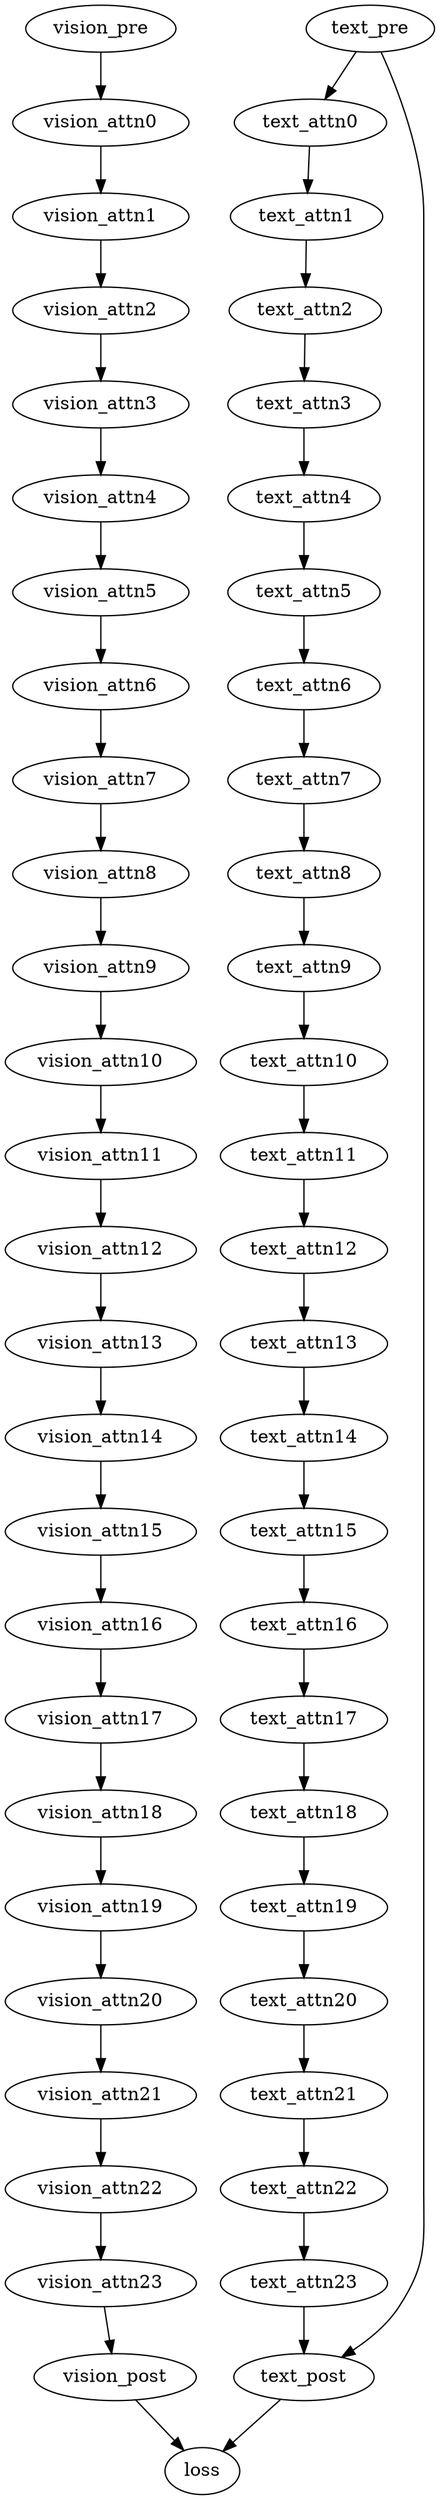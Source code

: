 digraph ViT_L_16_bigT {
    0 [label="vision_pre"];
    1 [label="vision_attn0"];
    2 [label="vision_attn1"];
    3 [label="vision_attn2"];
    4 [label="vision_attn3"];
    5 [label="vision_attn4"];
    6 [label="vision_attn5"];
    7 [label="vision_attn6"];
    8 [label="vision_attn7"];
    9 [label="vision_attn8"];
    10 [label="vision_attn9"];
    11 [label="vision_attn10"];
    12 [label="vision_attn11"];
    13 [label="vision_attn12"];
    14 [label="vision_attn13"];
    15 [label="vision_attn14"];
    16 [label="vision_attn15"];
    17 [label="vision_attn16"];
    18 [label="vision_attn17"];
    19 [label="vision_attn18"];
    20 [label="vision_attn19"];
    21 [label="vision_attn20"];
    22 [label="vision_attn21"];
    23 [label="vision_attn22"];
    24 [label="vision_attn23"];
    25 [label="vision_post"];
    26 [label="text_pre"];
    27 [label="text_attn0"];
    28 [label="text_attn1"];
    29 [label="text_attn2"];
    30 [label="text_attn3"];
    31 [label="text_attn4"];
    32 [label="text_attn5"];
    33 [label="text_attn6"];
    34 [label="text_attn7"];
    35 [label="text_attn8"];
    36 [label="text_attn9"];
    37 [label="text_attn10"];
    38 [label="text_attn11"];
    39 [label="text_attn12"];
    40 [label="text_attn13"];
    41 [label="text_attn14"];
    42 [label="text_attn15"];
    43 [label="text_attn16"];
    44 [label="text_attn17"];
    45 [label="text_attn18"];
    46 [label="text_attn19"];
    47 [label="text_attn20"];
    48 [label="text_attn21"];
    49 [label="text_attn22"];
    50 [label="text_attn23"];    
    51 [label="text_post"];
    52 [label="loss"];
    0 -> 1 [map_out_in="0_0"];
    1 -> 2 [map_out_in="0_0"];
    2 -> 3 [map_out_in="0_0"];
    3 -> 4 [map_out_in="0_0"];
    4 -> 5 [map_out_in="0_0"];
    5 -> 6 [map_out_in="0_0"];
    6 -> 7 [map_out_in="0_0"];
    7 -> 8 [map_out_in="0_0"];
    8 -> 9 [map_out_in="0_0"];
    9 -> 10 [map_out_in="0_0"];
    10 -> 11 [map_out_in="0_0"];
    11 -> 12 [map_out_in="0_0"];
    12 -> 13 [map_out_in="0_0"];
    13 -> 14 [map_out_in="0_0"];
    14 -> 15 [map_out_in="0_0"];
    15 -> 16 [map_out_in="0_0"];
    16 -> 17 [map_out_in="0_0"];
    17 -> 18 [map_out_in="0_0"];
    18 -> 19 [map_out_in="0_0"];
    19 -> 20 [map_out_in="0_0"];
    20 -> 21 [map_out_in="0_0"];
    21 -> 22 [map_out_in="0_0"];
    22 -> 23 [map_out_in="0_0"];
    23 -> 24 [map_out_in="0_0"];
    24 -> 25 [map_out_in="0_0"];
    25 -> 52 [map_out_in="0_0"];    
    26 -> 27 [map_out_in="0_0,1_1"];
    26 -> 51 [map_out_in="2_0"];
    27 -> 28 [map_out_in="0_0,1_1"];
    28 -> 29 [map_out_in="0_0,1_1"];
    29 -> 30 [map_out_in="0_0,1_1"];
    30 -> 31 [map_out_in="0_0,1_1"];
    31 -> 32 [map_out_in="0_0,1_1"];
    32 -> 33 [map_out_in="0_0,1_1"];
    33 -> 34 [map_out_in="0_0,1_1"];
    34 -> 35 [map_out_in="0_0,1_1"];
    35 -> 36 [map_out_in="0_0,1_1"];
    36 -> 37 [map_out_in="0_0,1_1"];
    37 -> 38 [map_out_in="0_0,1_1"];
    38 -> 39 [map_out_in="0_0,1_1"];
    39 -> 40 [map_out_in="0_0,1_1"];
    40 -> 41 [map_out_in="0_0,1_1"];
    41 -> 42 [map_out_in="0_0,1_1"];
    42 -> 43 [map_out_in="0_0,1_1"];
    43 -> 44 [map_out_in="0_0,1_1"];
    44 -> 45 [map_out_in="0_0,1_1"];
    45 -> 46 [map_out_in="0_0,1_1"];
    46 -> 47 [map_out_in="0_0,1_1"];
    47 -> 48 [map_out_in="0_0,1_1"];
    48 -> 49 [map_out_in="0_0,1_1"];
    49 -> 50 [map_out_in="0_0,1_1"];
    50 -> 51 [map_out_in="0_1"];
    51 -> 52 [map_out_in="0_1,1_2"];
}